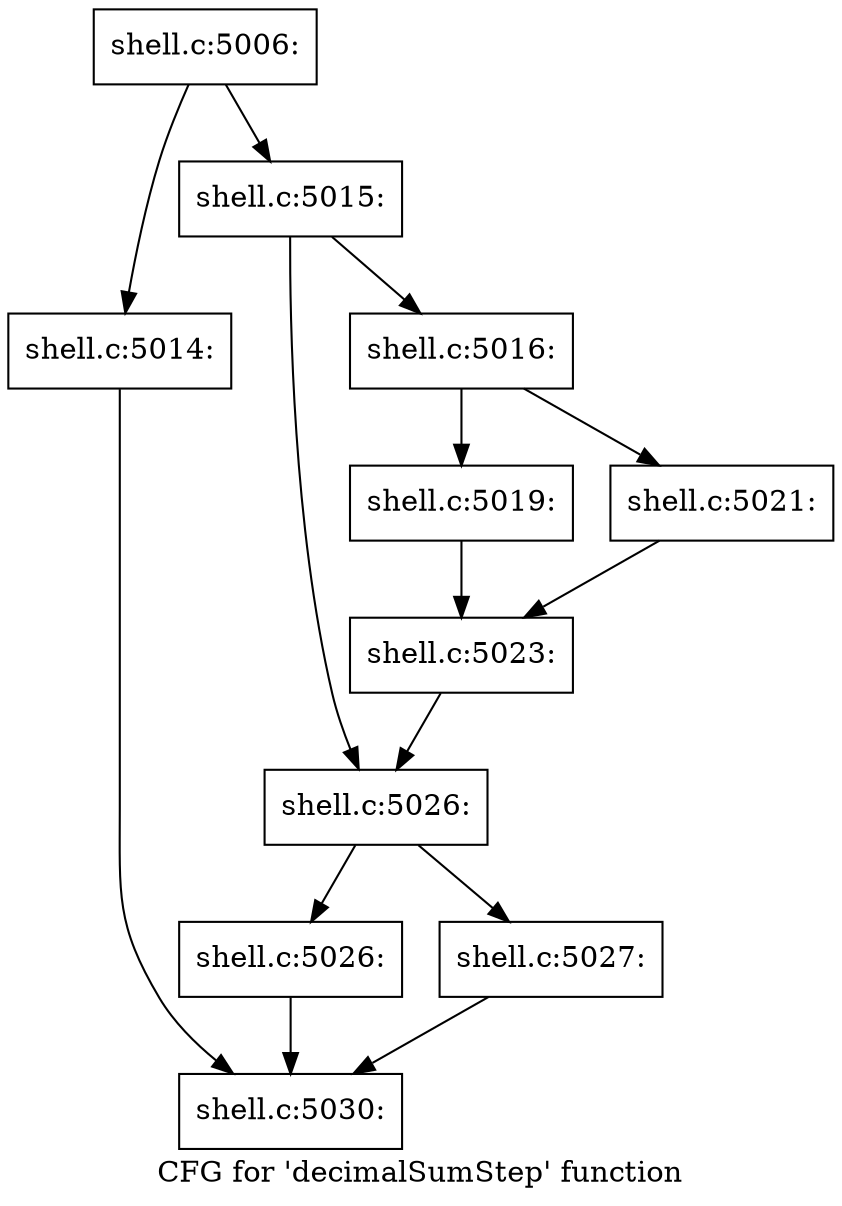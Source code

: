 digraph "CFG for 'decimalSumStep' function" {
	label="CFG for 'decimalSumStep' function";

	Node0x5602769a4890 [shape=record,label="{shell.c:5006:}"];
	Node0x5602769a4890 -> Node0x5602769b5260;
	Node0x5602769a4890 -> Node0x5602769b54e0;
	Node0x5602769b5260 [shape=record,label="{shell.c:5014:}"];
	Node0x5602769b5260 -> Node0x5602769a4a10;
	Node0x5602769b54e0 [shape=record,label="{shell.c:5015:}"];
	Node0x5602769b54e0 -> Node0x5602769b5850;
	Node0x5602769b54e0 -> Node0x5602769b5800;
	Node0x5602769b5800 [shape=record,label="{shell.c:5016:}"];
	Node0x5602769b5800 -> Node0x5602769b6100;
	Node0x5602769b5800 -> Node0x5602769b61a0;
	Node0x5602769b6100 [shape=record,label="{shell.c:5019:}"];
	Node0x5602769b6100 -> Node0x5602769b6150;
	Node0x5602769b61a0 [shape=record,label="{shell.c:5021:}"];
	Node0x5602769b61a0 -> Node0x5602769b6150;
	Node0x5602769b6150 [shape=record,label="{shell.c:5023:}"];
	Node0x5602769b6150 -> Node0x5602769b5850;
	Node0x5602769b5850 [shape=record,label="{shell.c:5026:}"];
	Node0x5602769b5850 -> Node0x5602769b72f0;
	Node0x5602769b5850 -> Node0x5602769b7340;
	Node0x5602769b72f0 [shape=record,label="{shell.c:5026:}"];
	Node0x5602769b72f0 -> Node0x5602769a4a10;
	Node0x5602769b7340 [shape=record,label="{shell.c:5027:}"];
	Node0x5602769b7340 -> Node0x5602769a4a10;
	Node0x5602769a4a10 [shape=record,label="{shell.c:5030:}"];
}
